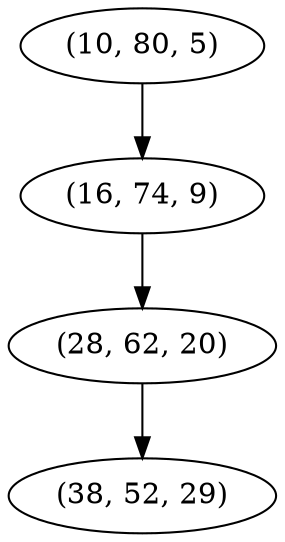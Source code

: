 digraph tree {
    "(10, 80, 5)";
    "(16, 74, 9)";
    "(28, 62, 20)";
    "(38, 52, 29)";
    "(10, 80, 5)" -> "(16, 74, 9)";
    "(16, 74, 9)" -> "(28, 62, 20)";
    "(28, 62, 20)" -> "(38, 52, 29)";
}
